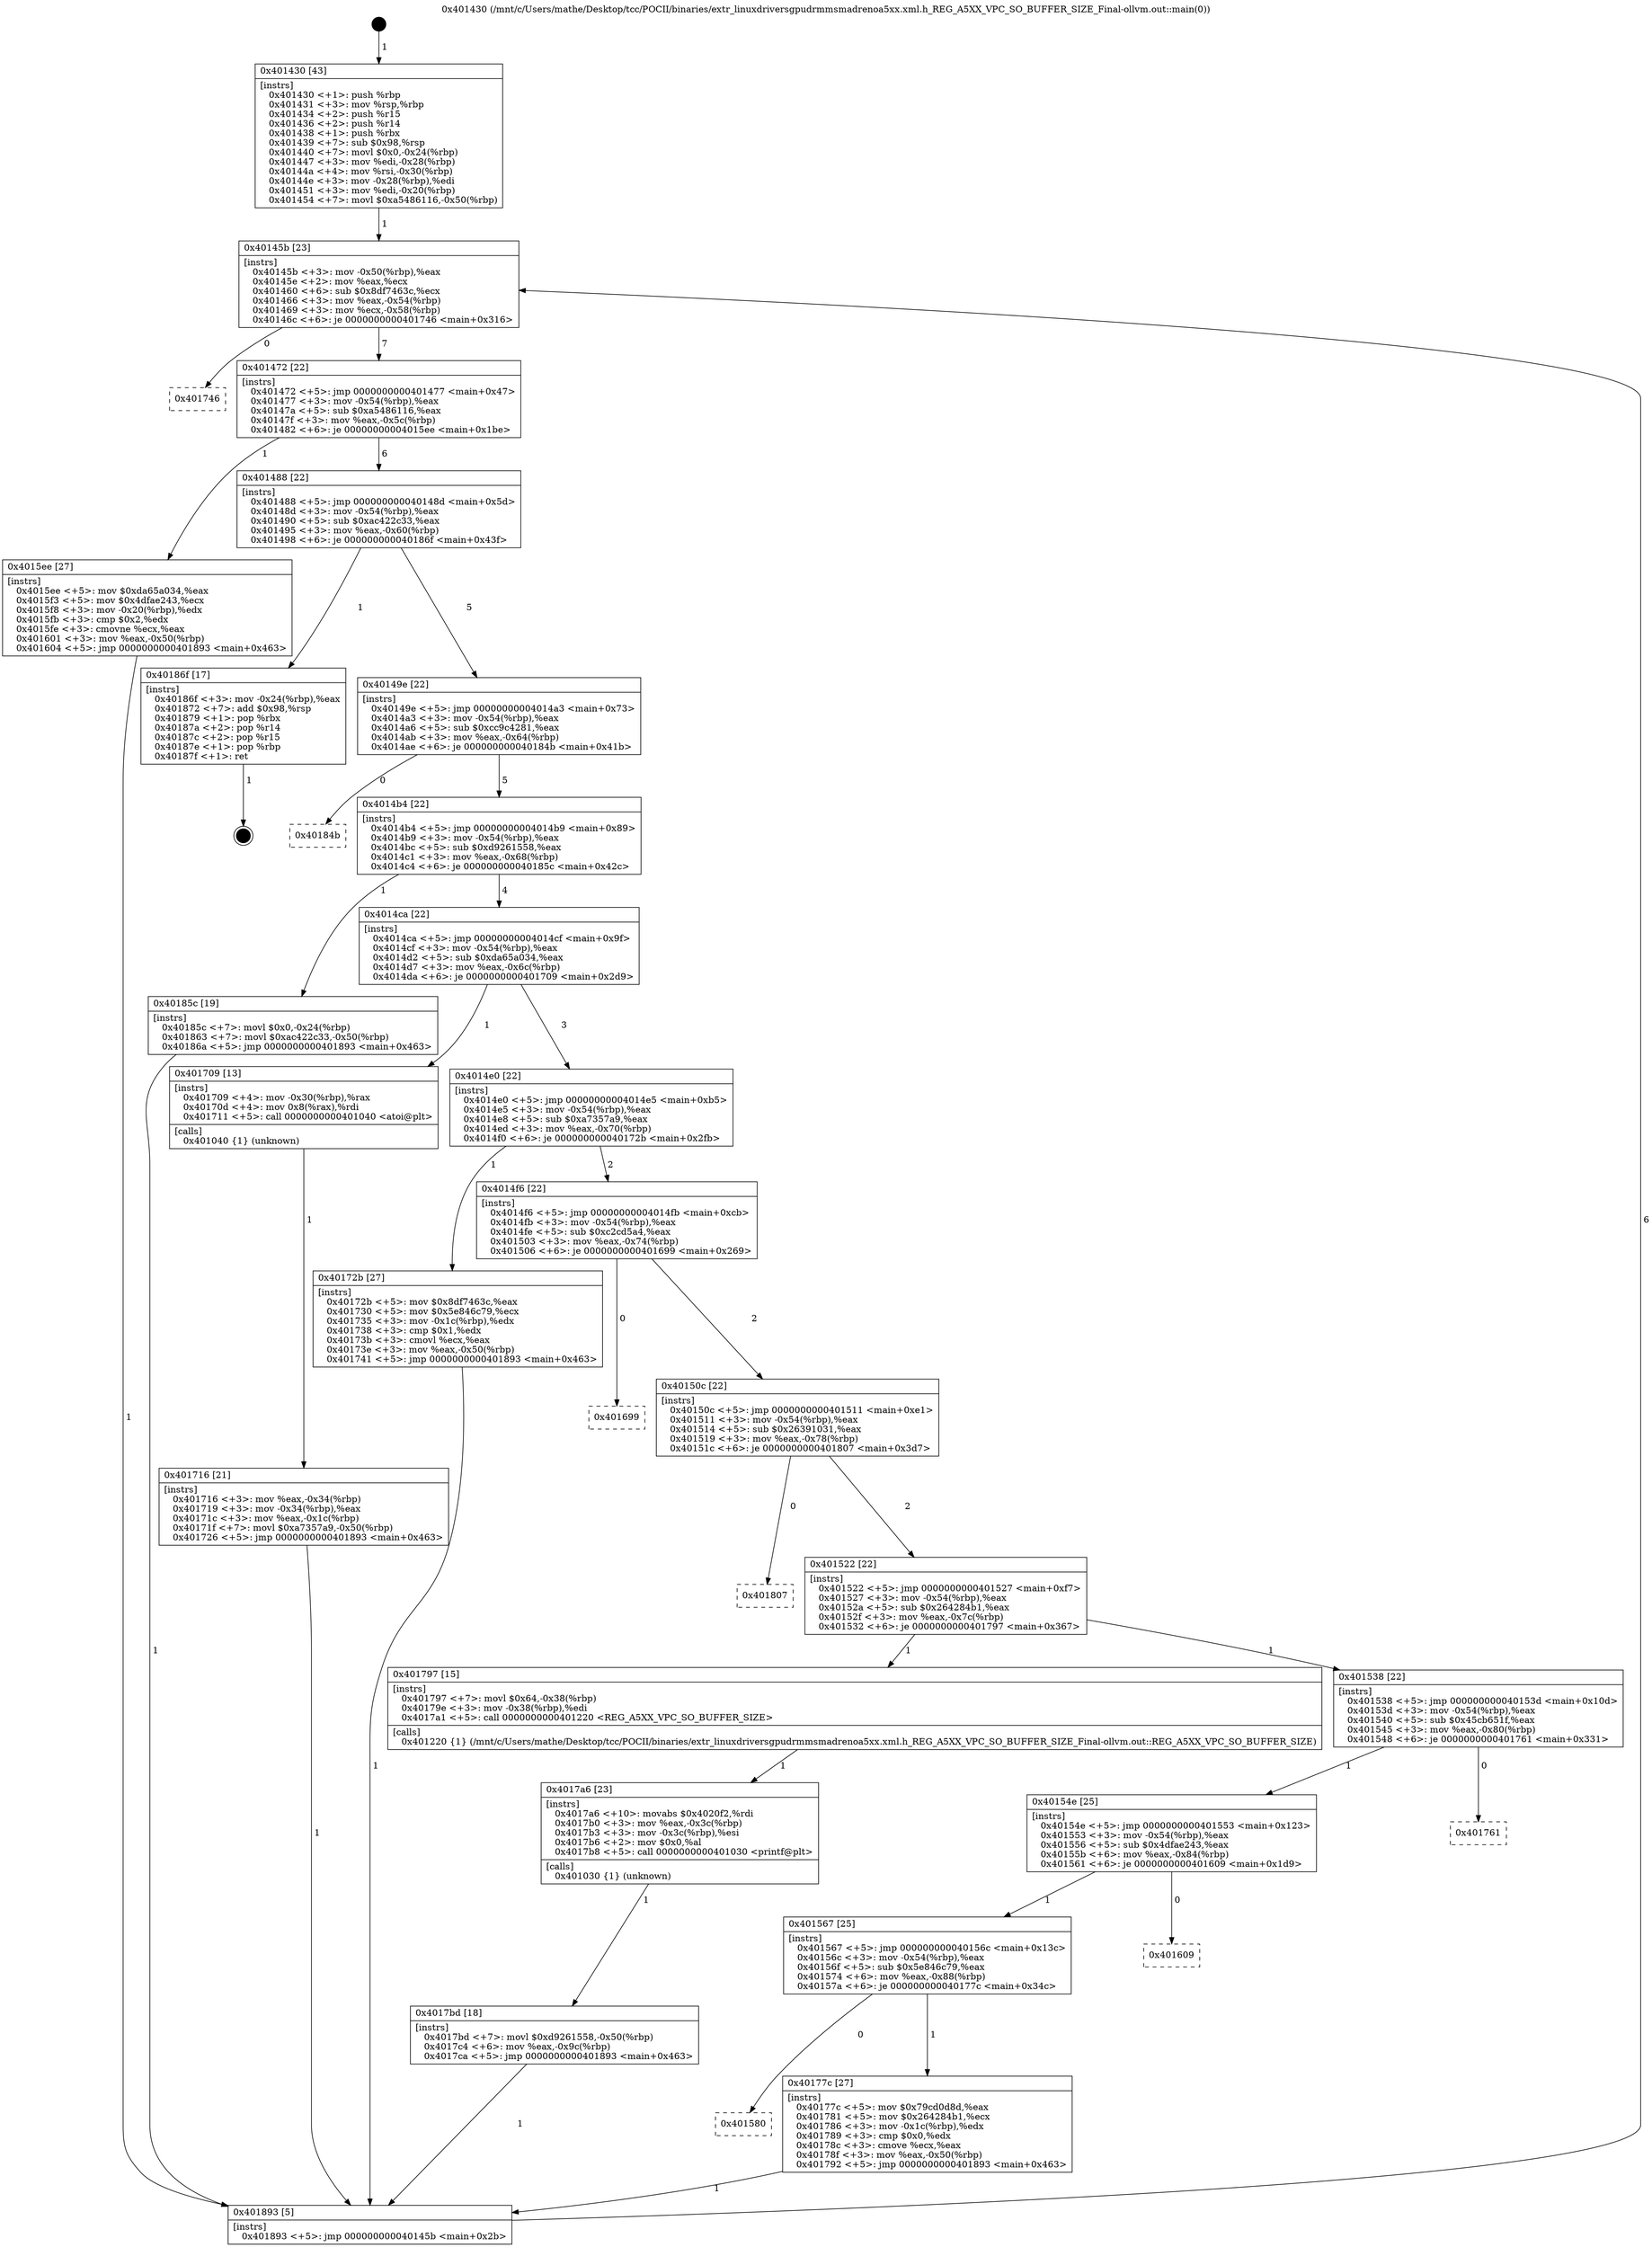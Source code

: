 digraph "0x401430" {
  label = "0x401430 (/mnt/c/Users/mathe/Desktop/tcc/POCII/binaries/extr_linuxdriversgpudrmmsmadrenoa5xx.xml.h_REG_A5XX_VPC_SO_BUFFER_SIZE_Final-ollvm.out::main(0))"
  labelloc = "t"
  node[shape=record]

  Entry [label="",width=0.3,height=0.3,shape=circle,fillcolor=black,style=filled]
  "0x40145b" [label="{
     0x40145b [23]\l
     | [instrs]\l
     &nbsp;&nbsp;0x40145b \<+3\>: mov -0x50(%rbp),%eax\l
     &nbsp;&nbsp;0x40145e \<+2\>: mov %eax,%ecx\l
     &nbsp;&nbsp;0x401460 \<+6\>: sub $0x8df7463c,%ecx\l
     &nbsp;&nbsp;0x401466 \<+3\>: mov %eax,-0x54(%rbp)\l
     &nbsp;&nbsp;0x401469 \<+3\>: mov %ecx,-0x58(%rbp)\l
     &nbsp;&nbsp;0x40146c \<+6\>: je 0000000000401746 \<main+0x316\>\l
  }"]
  "0x401746" [label="{
     0x401746\l
  }", style=dashed]
  "0x401472" [label="{
     0x401472 [22]\l
     | [instrs]\l
     &nbsp;&nbsp;0x401472 \<+5\>: jmp 0000000000401477 \<main+0x47\>\l
     &nbsp;&nbsp;0x401477 \<+3\>: mov -0x54(%rbp),%eax\l
     &nbsp;&nbsp;0x40147a \<+5\>: sub $0xa5486116,%eax\l
     &nbsp;&nbsp;0x40147f \<+3\>: mov %eax,-0x5c(%rbp)\l
     &nbsp;&nbsp;0x401482 \<+6\>: je 00000000004015ee \<main+0x1be\>\l
  }"]
  Exit [label="",width=0.3,height=0.3,shape=circle,fillcolor=black,style=filled,peripheries=2]
  "0x4015ee" [label="{
     0x4015ee [27]\l
     | [instrs]\l
     &nbsp;&nbsp;0x4015ee \<+5\>: mov $0xda65a034,%eax\l
     &nbsp;&nbsp;0x4015f3 \<+5\>: mov $0x4dfae243,%ecx\l
     &nbsp;&nbsp;0x4015f8 \<+3\>: mov -0x20(%rbp),%edx\l
     &nbsp;&nbsp;0x4015fb \<+3\>: cmp $0x2,%edx\l
     &nbsp;&nbsp;0x4015fe \<+3\>: cmovne %ecx,%eax\l
     &nbsp;&nbsp;0x401601 \<+3\>: mov %eax,-0x50(%rbp)\l
     &nbsp;&nbsp;0x401604 \<+5\>: jmp 0000000000401893 \<main+0x463\>\l
  }"]
  "0x401488" [label="{
     0x401488 [22]\l
     | [instrs]\l
     &nbsp;&nbsp;0x401488 \<+5\>: jmp 000000000040148d \<main+0x5d\>\l
     &nbsp;&nbsp;0x40148d \<+3\>: mov -0x54(%rbp),%eax\l
     &nbsp;&nbsp;0x401490 \<+5\>: sub $0xac422c33,%eax\l
     &nbsp;&nbsp;0x401495 \<+3\>: mov %eax,-0x60(%rbp)\l
     &nbsp;&nbsp;0x401498 \<+6\>: je 000000000040186f \<main+0x43f\>\l
  }"]
  "0x401893" [label="{
     0x401893 [5]\l
     | [instrs]\l
     &nbsp;&nbsp;0x401893 \<+5\>: jmp 000000000040145b \<main+0x2b\>\l
  }"]
  "0x401430" [label="{
     0x401430 [43]\l
     | [instrs]\l
     &nbsp;&nbsp;0x401430 \<+1\>: push %rbp\l
     &nbsp;&nbsp;0x401431 \<+3\>: mov %rsp,%rbp\l
     &nbsp;&nbsp;0x401434 \<+2\>: push %r15\l
     &nbsp;&nbsp;0x401436 \<+2\>: push %r14\l
     &nbsp;&nbsp;0x401438 \<+1\>: push %rbx\l
     &nbsp;&nbsp;0x401439 \<+7\>: sub $0x98,%rsp\l
     &nbsp;&nbsp;0x401440 \<+7\>: movl $0x0,-0x24(%rbp)\l
     &nbsp;&nbsp;0x401447 \<+3\>: mov %edi,-0x28(%rbp)\l
     &nbsp;&nbsp;0x40144a \<+4\>: mov %rsi,-0x30(%rbp)\l
     &nbsp;&nbsp;0x40144e \<+3\>: mov -0x28(%rbp),%edi\l
     &nbsp;&nbsp;0x401451 \<+3\>: mov %edi,-0x20(%rbp)\l
     &nbsp;&nbsp;0x401454 \<+7\>: movl $0xa5486116,-0x50(%rbp)\l
  }"]
  "0x4017bd" [label="{
     0x4017bd [18]\l
     | [instrs]\l
     &nbsp;&nbsp;0x4017bd \<+7\>: movl $0xd9261558,-0x50(%rbp)\l
     &nbsp;&nbsp;0x4017c4 \<+6\>: mov %eax,-0x9c(%rbp)\l
     &nbsp;&nbsp;0x4017ca \<+5\>: jmp 0000000000401893 \<main+0x463\>\l
  }"]
  "0x40186f" [label="{
     0x40186f [17]\l
     | [instrs]\l
     &nbsp;&nbsp;0x40186f \<+3\>: mov -0x24(%rbp),%eax\l
     &nbsp;&nbsp;0x401872 \<+7\>: add $0x98,%rsp\l
     &nbsp;&nbsp;0x401879 \<+1\>: pop %rbx\l
     &nbsp;&nbsp;0x40187a \<+2\>: pop %r14\l
     &nbsp;&nbsp;0x40187c \<+2\>: pop %r15\l
     &nbsp;&nbsp;0x40187e \<+1\>: pop %rbp\l
     &nbsp;&nbsp;0x40187f \<+1\>: ret\l
  }"]
  "0x40149e" [label="{
     0x40149e [22]\l
     | [instrs]\l
     &nbsp;&nbsp;0x40149e \<+5\>: jmp 00000000004014a3 \<main+0x73\>\l
     &nbsp;&nbsp;0x4014a3 \<+3\>: mov -0x54(%rbp),%eax\l
     &nbsp;&nbsp;0x4014a6 \<+5\>: sub $0xcc9c4281,%eax\l
     &nbsp;&nbsp;0x4014ab \<+3\>: mov %eax,-0x64(%rbp)\l
     &nbsp;&nbsp;0x4014ae \<+6\>: je 000000000040184b \<main+0x41b\>\l
  }"]
  "0x4017a6" [label="{
     0x4017a6 [23]\l
     | [instrs]\l
     &nbsp;&nbsp;0x4017a6 \<+10\>: movabs $0x4020f2,%rdi\l
     &nbsp;&nbsp;0x4017b0 \<+3\>: mov %eax,-0x3c(%rbp)\l
     &nbsp;&nbsp;0x4017b3 \<+3\>: mov -0x3c(%rbp),%esi\l
     &nbsp;&nbsp;0x4017b6 \<+2\>: mov $0x0,%al\l
     &nbsp;&nbsp;0x4017b8 \<+5\>: call 0000000000401030 \<printf@plt\>\l
     | [calls]\l
     &nbsp;&nbsp;0x401030 \{1\} (unknown)\l
  }"]
  "0x40184b" [label="{
     0x40184b\l
  }", style=dashed]
  "0x4014b4" [label="{
     0x4014b4 [22]\l
     | [instrs]\l
     &nbsp;&nbsp;0x4014b4 \<+5\>: jmp 00000000004014b9 \<main+0x89\>\l
     &nbsp;&nbsp;0x4014b9 \<+3\>: mov -0x54(%rbp),%eax\l
     &nbsp;&nbsp;0x4014bc \<+5\>: sub $0xd9261558,%eax\l
     &nbsp;&nbsp;0x4014c1 \<+3\>: mov %eax,-0x68(%rbp)\l
     &nbsp;&nbsp;0x4014c4 \<+6\>: je 000000000040185c \<main+0x42c\>\l
  }"]
  "0x401580" [label="{
     0x401580\l
  }", style=dashed]
  "0x40185c" [label="{
     0x40185c [19]\l
     | [instrs]\l
     &nbsp;&nbsp;0x40185c \<+7\>: movl $0x0,-0x24(%rbp)\l
     &nbsp;&nbsp;0x401863 \<+7\>: movl $0xac422c33,-0x50(%rbp)\l
     &nbsp;&nbsp;0x40186a \<+5\>: jmp 0000000000401893 \<main+0x463\>\l
  }"]
  "0x4014ca" [label="{
     0x4014ca [22]\l
     | [instrs]\l
     &nbsp;&nbsp;0x4014ca \<+5\>: jmp 00000000004014cf \<main+0x9f\>\l
     &nbsp;&nbsp;0x4014cf \<+3\>: mov -0x54(%rbp),%eax\l
     &nbsp;&nbsp;0x4014d2 \<+5\>: sub $0xda65a034,%eax\l
     &nbsp;&nbsp;0x4014d7 \<+3\>: mov %eax,-0x6c(%rbp)\l
     &nbsp;&nbsp;0x4014da \<+6\>: je 0000000000401709 \<main+0x2d9\>\l
  }"]
  "0x40177c" [label="{
     0x40177c [27]\l
     | [instrs]\l
     &nbsp;&nbsp;0x40177c \<+5\>: mov $0x79cd0d8d,%eax\l
     &nbsp;&nbsp;0x401781 \<+5\>: mov $0x264284b1,%ecx\l
     &nbsp;&nbsp;0x401786 \<+3\>: mov -0x1c(%rbp),%edx\l
     &nbsp;&nbsp;0x401789 \<+3\>: cmp $0x0,%edx\l
     &nbsp;&nbsp;0x40178c \<+3\>: cmove %ecx,%eax\l
     &nbsp;&nbsp;0x40178f \<+3\>: mov %eax,-0x50(%rbp)\l
     &nbsp;&nbsp;0x401792 \<+5\>: jmp 0000000000401893 \<main+0x463\>\l
  }"]
  "0x401709" [label="{
     0x401709 [13]\l
     | [instrs]\l
     &nbsp;&nbsp;0x401709 \<+4\>: mov -0x30(%rbp),%rax\l
     &nbsp;&nbsp;0x40170d \<+4\>: mov 0x8(%rax),%rdi\l
     &nbsp;&nbsp;0x401711 \<+5\>: call 0000000000401040 \<atoi@plt\>\l
     | [calls]\l
     &nbsp;&nbsp;0x401040 \{1\} (unknown)\l
  }"]
  "0x4014e0" [label="{
     0x4014e0 [22]\l
     | [instrs]\l
     &nbsp;&nbsp;0x4014e0 \<+5\>: jmp 00000000004014e5 \<main+0xb5\>\l
     &nbsp;&nbsp;0x4014e5 \<+3\>: mov -0x54(%rbp),%eax\l
     &nbsp;&nbsp;0x4014e8 \<+5\>: sub $0xa7357a9,%eax\l
     &nbsp;&nbsp;0x4014ed \<+3\>: mov %eax,-0x70(%rbp)\l
     &nbsp;&nbsp;0x4014f0 \<+6\>: je 000000000040172b \<main+0x2fb\>\l
  }"]
  "0x401716" [label="{
     0x401716 [21]\l
     | [instrs]\l
     &nbsp;&nbsp;0x401716 \<+3\>: mov %eax,-0x34(%rbp)\l
     &nbsp;&nbsp;0x401719 \<+3\>: mov -0x34(%rbp),%eax\l
     &nbsp;&nbsp;0x40171c \<+3\>: mov %eax,-0x1c(%rbp)\l
     &nbsp;&nbsp;0x40171f \<+7\>: movl $0xa7357a9,-0x50(%rbp)\l
     &nbsp;&nbsp;0x401726 \<+5\>: jmp 0000000000401893 \<main+0x463\>\l
  }"]
  "0x401567" [label="{
     0x401567 [25]\l
     | [instrs]\l
     &nbsp;&nbsp;0x401567 \<+5\>: jmp 000000000040156c \<main+0x13c\>\l
     &nbsp;&nbsp;0x40156c \<+3\>: mov -0x54(%rbp),%eax\l
     &nbsp;&nbsp;0x40156f \<+5\>: sub $0x5e846c79,%eax\l
     &nbsp;&nbsp;0x401574 \<+6\>: mov %eax,-0x88(%rbp)\l
     &nbsp;&nbsp;0x40157a \<+6\>: je 000000000040177c \<main+0x34c\>\l
  }"]
  "0x40172b" [label="{
     0x40172b [27]\l
     | [instrs]\l
     &nbsp;&nbsp;0x40172b \<+5\>: mov $0x8df7463c,%eax\l
     &nbsp;&nbsp;0x401730 \<+5\>: mov $0x5e846c79,%ecx\l
     &nbsp;&nbsp;0x401735 \<+3\>: mov -0x1c(%rbp),%edx\l
     &nbsp;&nbsp;0x401738 \<+3\>: cmp $0x1,%edx\l
     &nbsp;&nbsp;0x40173b \<+3\>: cmovl %ecx,%eax\l
     &nbsp;&nbsp;0x40173e \<+3\>: mov %eax,-0x50(%rbp)\l
     &nbsp;&nbsp;0x401741 \<+5\>: jmp 0000000000401893 \<main+0x463\>\l
  }"]
  "0x4014f6" [label="{
     0x4014f6 [22]\l
     | [instrs]\l
     &nbsp;&nbsp;0x4014f6 \<+5\>: jmp 00000000004014fb \<main+0xcb\>\l
     &nbsp;&nbsp;0x4014fb \<+3\>: mov -0x54(%rbp),%eax\l
     &nbsp;&nbsp;0x4014fe \<+5\>: sub $0xc2cd5a4,%eax\l
     &nbsp;&nbsp;0x401503 \<+3\>: mov %eax,-0x74(%rbp)\l
     &nbsp;&nbsp;0x401506 \<+6\>: je 0000000000401699 \<main+0x269\>\l
  }"]
  "0x401609" [label="{
     0x401609\l
  }", style=dashed]
  "0x401699" [label="{
     0x401699\l
  }", style=dashed]
  "0x40150c" [label="{
     0x40150c [22]\l
     | [instrs]\l
     &nbsp;&nbsp;0x40150c \<+5\>: jmp 0000000000401511 \<main+0xe1\>\l
     &nbsp;&nbsp;0x401511 \<+3\>: mov -0x54(%rbp),%eax\l
     &nbsp;&nbsp;0x401514 \<+5\>: sub $0x26391031,%eax\l
     &nbsp;&nbsp;0x401519 \<+3\>: mov %eax,-0x78(%rbp)\l
     &nbsp;&nbsp;0x40151c \<+6\>: je 0000000000401807 \<main+0x3d7\>\l
  }"]
  "0x40154e" [label="{
     0x40154e [25]\l
     | [instrs]\l
     &nbsp;&nbsp;0x40154e \<+5\>: jmp 0000000000401553 \<main+0x123\>\l
     &nbsp;&nbsp;0x401553 \<+3\>: mov -0x54(%rbp),%eax\l
     &nbsp;&nbsp;0x401556 \<+5\>: sub $0x4dfae243,%eax\l
     &nbsp;&nbsp;0x40155b \<+6\>: mov %eax,-0x84(%rbp)\l
     &nbsp;&nbsp;0x401561 \<+6\>: je 0000000000401609 \<main+0x1d9\>\l
  }"]
  "0x401807" [label="{
     0x401807\l
  }", style=dashed]
  "0x401522" [label="{
     0x401522 [22]\l
     | [instrs]\l
     &nbsp;&nbsp;0x401522 \<+5\>: jmp 0000000000401527 \<main+0xf7\>\l
     &nbsp;&nbsp;0x401527 \<+3\>: mov -0x54(%rbp),%eax\l
     &nbsp;&nbsp;0x40152a \<+5\>: sub $0x264284b1,%eax\l
     &nbsp;&nbsp;0x40152f \<+3\>: mov %eax,-0x7c(%rbp)\l
     &nbsp;&nbsp;0x401532 \<+6\>: je 0000000000401797 \<main+0x367\>\l
  }"]
  "0x401761" [label="{
     0x401761\l
  }", style=dashed]
  "0x401797" [label="{
     0x401797 [15]\l
     | [instrs]\l
     &nbsp;&nbsp;0x401797 \<+7\>: movl $0x64,-0x38(%rbp)\l
     &nbsp;&nbsp;0x40179e \<+3\>: mov -0x38(%rbp),%edi\l
     &nbsp;&nbsp;0x4017a1 \<+5\>: call 0000000000401220 \<REG_A5XX_VPC_SO_BUFFER_SIZE\>\l
     | [calls]\l
     &nbsp;&nbsp;0x401220 \{1\} (/mnt/c/Users/mathe/Desktop/tcc/POCII/binaries/extr_linuxdriversgpudrmmsmadrenoa5xx.xml.h_REG_A5XX_VPC_SO_BUFFER_SIZE_Final-ollvm.out::REG_A5XX_VPC_SO_BUFFER_SIZE)\l
  }"]
  "0x401538" [label="{
     0x401538 [22]\l
     | [instrs]\l
     &nbsp;&nbsp;0x401538 \<+5\>: jmp 000000000040153d \<main+0x10d\>\l
     &nbsp;&nbsp;0x40153d \<+3\>: mov -0x54(%rbp),%eax\l
     &nbsp;&nbsp;0x401540 \<+5\>: sub $0x45cb651f,%eax\l
     &nbsp;&nbsp;0x401545 \<+3\>: mov %eax,-0x80(%rbp)\l
     &nbsp;&nbsp;0x401548 \<+6\>: je 0000000000401761 \<main+0x331\>\l
  }"]
  Entry -> "0x401430" [label=" 1"]
  "0x40145b" -> "0x401746" [label=" 0"]
  "0x40145b" -> "0x401472" [label=" 7"]
  "0x40186f" -> Exit [label=" 1"]
  "0x401472" -> "0x4015ee" [label=" 1"]
  "0x401472" -> "0x401488" [label=" 6"]
  "0x4015ee" -> "0x401893" [label=" 1"]
  "0x401430" -> "0x40145b" [label=" 1"]
  "0x401893" -> "0x40145b" [label=" 6"]
  "0x40185c" -> "0x401893" [label=" 1"]
  "0x401488" -> "0x40186f" [label=" 1"]
  "0x401488" -> "0x40149e" [label=" 5"]
  "0x4017bd" -> "0x401893" [label=" 1"]
  "0x40149e" -> "0x40184b" [label=" 0"]
  "0x40149e" -> "0x4014b4" [label=" 5"]
  "0x4017a6" -> "0x4017bd" [label=" 1"]
  "0x4014b4" -> "0x40185c" [label=" 1"]
  "0x4014b4" -> "0x4014ca" [label=" 4"]
  "0x401797" -> "0x4017a6" [label=" 1"]
  "0x4014ca" -> "0x401709" [label=" 1"]
  "0x4014ca" -> "0x4014e0" [label=" 3"]
  "0x401709" -> "0x401716" [label=" 1"]
  "0x401716" -> "0x401893" [label=" 1"]
  "0x40177c" -> "0x401893" [label=" 1"]
  "0x4014e0" -> "0x40172b" [label=" 1"]
  "0x4014e0" -> "0x4014f6" [label=" 2"]
  "0x40172b" -> "0x401893" [label=" 1"]
  "0x401567" -> "0x40177c" [label=" 1"]
  "0x4014f6" -> "0x401699" [label=" 0"]
  "0x4014f6" -> "0x40150c" [label=" 2"]
  "0x401567" -> "0x401580" [label=" 0"]
  "0x40150c" -> "0x401807" [label=" 0"]
  "0x40150c" -> "0x401522" [label=" 2"]
  "0x40154e" -> "0x401609" [label=" 0"]
  "0x401522" -> "0x401797" [label=" 1"]
  "0x401522" -> "0x401538" [label=" 1"]
  "0x40154e" -> "0x401567" [label=" 1"]
  "0x401538" -> "0x401761" [label=" 0"]
  "0x401538" -> "0x40154e" [label=" 1"]
}
